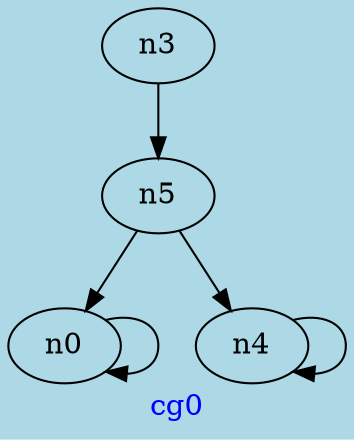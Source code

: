 digraph G{
graph [ label = "cg0" , fontcolor = "blue" , bgcolor = "lightblue" ];
n0;
n3;
n4;
n5;
n5->n0;
n0->n0;
n4->n4;
n5->n4;
n3->n5;
}

